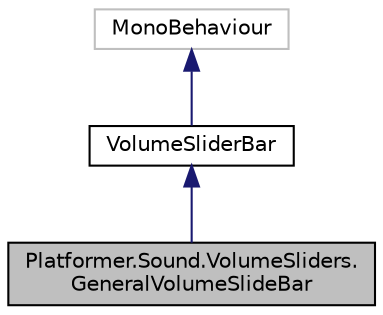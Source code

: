 digraph "Platformer.Sound.VolumeSliders.GeneralVolumeSlideBar"
{
 // LATEX_PDF_SIZE
  edge [fontname="Helvetica",fontsize="10",labelfontname="Helvetica",labelfontsize="10"];
  node [fontname="Helvetica",fontsize="10",shape=record];
  Node1 [label="Platformer.Sound.VolumeSliders.\lGeneralVolumeSlideBar",height=0.2,width=0.4,color="black", fillcolor="grey75", style="filled", fontcolor="black",tooltip=" "];
  Node2 -> Node1 [dir="back",color="midnightblue",fontsize="10",style="solid",fontname="Helvetica"];
  Node2 [label="VolumeSliderBar",height=0.2,width=0.4,color="black", fillcolor="white", style="filled",URL="$class_platformer_1_1_sound_1_1_volume_sliders_1_1_volume_slider_bar.html",tooltip="Slider bar that modifies the volume based on the value of the slider bar"];
  Node3 -> Node2 [dir="back",color="midnightblue",fontsize="10",style="solid",fontname="Helvetica"];
  Node3 [label="MonoBehaviour",height=0.2,width=0.4,color="grey75", fillcolor="white", style="filled",tooltip=" "];
}
